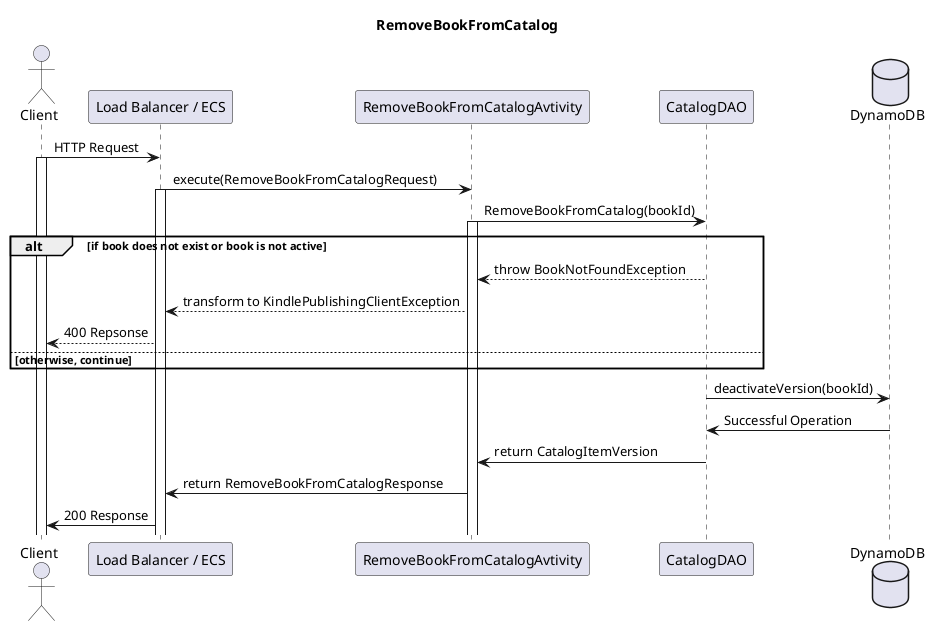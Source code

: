 @startuml
title RemoveBookFromCatalog

actor Client
participant "Load Balancer / ECS" as LoadBalancer_ECS
participant RemoveBookFromCatalogAvtivity
participant CatalogDAO
database DynamoDB

Client -> LoadBalancer_ECS : HTTP Request
activate Client
LoadBalancer_ECS -> RemoveBookFromCatalogAvtivity : execute(RemoveBookFromCatalogRequest)
activate LoadBalancer_ECS
RemoveBookFromCatalogAvtivity -> CatalogDAO : RemoveBookFromCatalog(bookId)
activate RemoveBookFromCatalogAvtivity

alt if book does not exist or book is not active
    RemoveBookFromCatalogAvtivity <-- CatalogDAO : throw BookNotFoundException
    LoadBalancer_ECS <-- RemoveBookFromCatalogAvtivity : transform to KindlePublishingClientException
    Client <-- LoadBalancer_ECS : 400 Repsonse
else otherwise, continue
end

CatalogDAO -> DynamoDB : deactivateVersion(bookId)
CatalogDAO <- DynamoDB : Successful Operation
RemoveBookFromCatalogAvtivity <- CatalogDAO : return CatalogItemVersion
LoadBalancer_ECS <- RemoveBookFromCatalogAvtivity : return RemoveBookFromCatalogResponse
Client <- LoadBalancer_ECS : 200 Response






@enduml